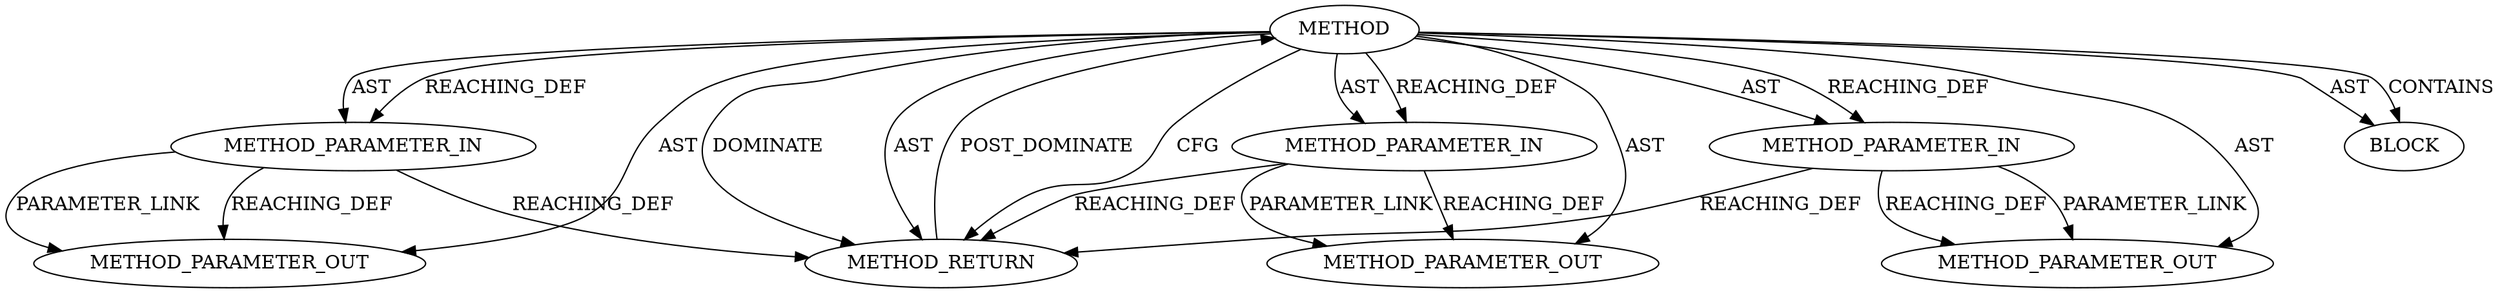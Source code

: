 digraph {
  22376 [label=METHOD_PARAMETER_OUT ORDER=1 CODE="p1" IS_VARIADIC=false TYPE_FULL_NAME="ANY" EVALUATION_STRATEGY="BY_VALUE" INDEX=1 NAME="p1"]
  22377 [label=METHOD_PARAMETER_OUT ORDER=2 CODE="p2" IS_VARIADIC=false TYPE_FULL_NAME="ANY" EVALUATION_STRATEGY="BY_VALUE" INDEX=2 NAME="p2"]
  20926 [label=METHOD_RETURN ORDER=2 CODE="RET" TYPE_FULL_NAME="ANY" EVALUATION_STRATEGY="BY_VALUE"]
  20921 [label=METHOD AST_PARENT_TYPE="NAMESPACE_BLOCK" AST_PARENT_FULL_NAME="<global>" ORDER=0 CODE="<empty>" FULL_NAME="struct_size" IS_EXTERNAL=true FILENAME="<empty>" SIGNATURE="" NAME="struct_size"]
  20924 [label=METHOD_PARAMETER_IN ORDER=3 CODE="p3" IS_VARIADIC=false TYPE_FULL_NAME="ANY" EVALUATION_STRATEGY="BY_VALUE" INDEX=3 NAME="p3"]
  20923 [label=METHOD_PARAMETER_IN ORDER=2 CODE="p2" IS_VARIADIC=false TYPE_FULL_NAME="ANY" EVALUATION_STRATEGY="BY_VALUE" INDEX=2 NAME="p2"]
  20925 [label=BLOCK ORDER=1 ARGUMENT_INDEX=1 CODE="<empty>" TYPE_FULL_NAME="ANY"]
  20922 [label=METHOD_PARAMETER_IN ORDER=1 CODE="p1" IS_VARIADIC=false TYPE_FULL_NAME="ANY" EVALUATION_STRATEGY="BY_VALUE" INDEX=1 NAME="p1"]
  22378 [label=METHOD_PARAMETER_OUT ORDER=3 CODE="p3" IS_VARIADIC=false TYPE_FULL_NAME="ANY" EVALUATION_STRATEGY="BY_VALUE" INDEX=3 NAME="p3"]
  20926 -> 20921 [label=POST_DOMINATE ]
  20924 -> 20926 [label=REACHING_DEF VARIABLE="p3"]
  20921 -> 22377 [label=AST ]
  20924 -> 22378 [label=PARAMETER_LINK ]
  20921 -> 20923 [label=AST ]
  20923 -> 20926 [label=REACHING_DEF VARIABLE="p2"]
  20921 -> 20925 [label=AST ]
  20921 -> 20925 [label=CONTAINS ]
  20921 -> 20922 [label=REACHING_DEF VARIABLE=""]
  20921 -> 20922 [label=AST ]
  20921 -> 20924 [label=REACHING_DEF VARIABLE=""]
  20921 -> 20926 [label=CFG ]
  20923 -> 22377 [label=REACHING_DEF VARIABLE="p2"]
  20922 -> 22376 [label=PARAMETER_LINK ]
  20921 -> 20926 [label=DOMINATE ]
  20921 -> 20924 [label=AST ]
  20921 -> 22376 [label=AST ]
  20922 -> 20926 [label=REACHING_DEF VARIABLE="p1"]
  20921 -> 20926 [label=AST ]
  20922 -> 22376 [label=REACHING_DEF VARIABLE="p1"]
  20923 -> 22377 [label=PARAMETER_LINK ]
  20921 -> 20923 [label=REACHING_DEF VARIABLE=""]
  20924 -> 22378 [label=REACHING_DEF VARIABLE="p3"]
  20921 -> 22378 [label=AST ]
}
